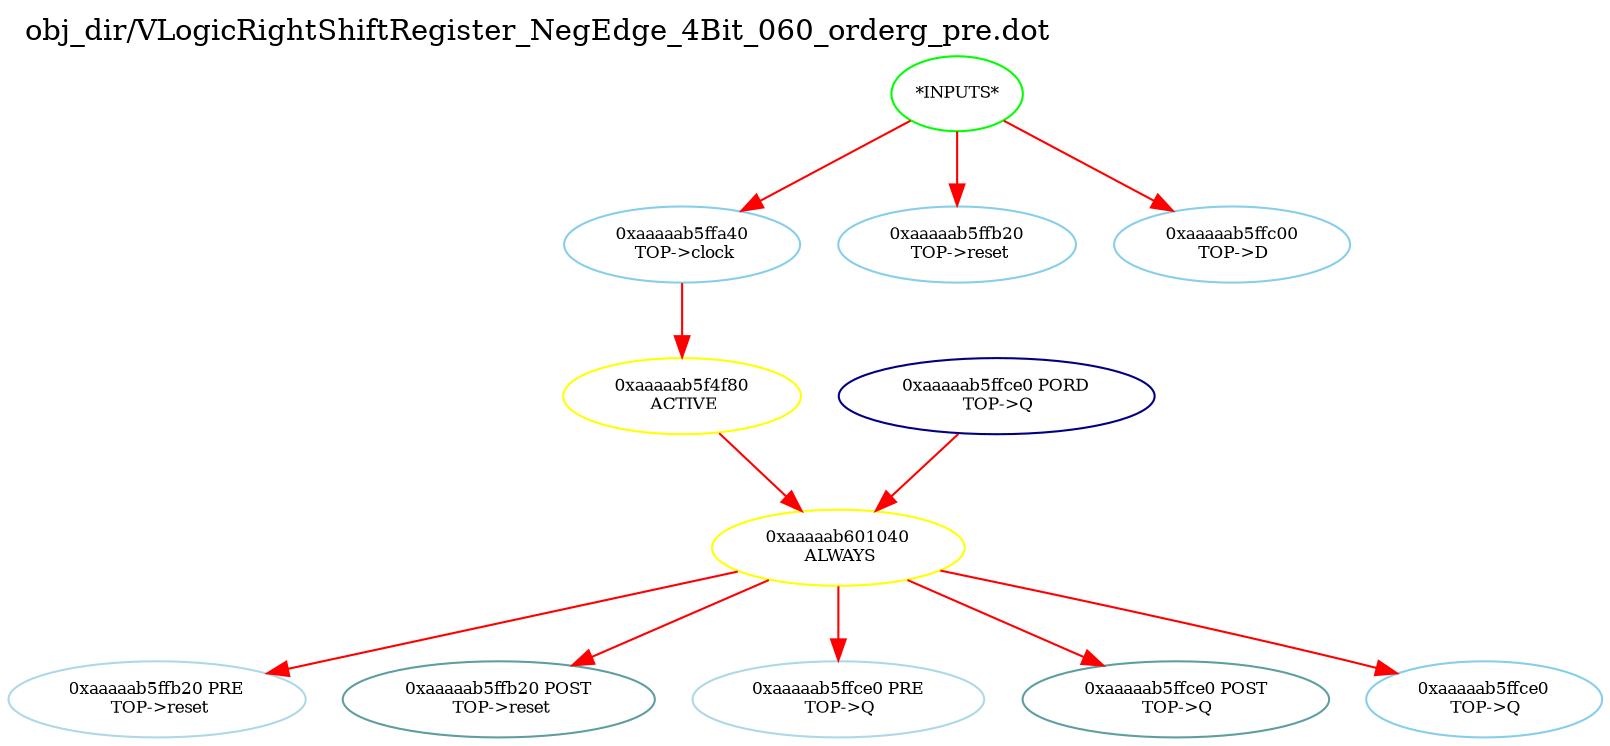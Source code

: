 digraph v3graph {
	graph	[label="obj_dir/VLogicRightShiftRegister_NegEdge_4Bit_060_orderg_pre.dot",
		 labelloc=t, labeljust=l,
		 //size="7.5,10",
		 rankdir=TB];
	n0	[fontsize=8 label="*INPUTS*", color=green];
	n0xaaaaab5ff880_1	[fontsize=8 label="0xaaaaab5ffa40\n TOP->clock", color=skyblue];
	n0xaaaaab5ff880_2	[fontsize=8 label="0xaaaaab5ffb20\n TOP->reset", color=skyblue];
	n0xaaaaab5ff880_3	[fontsize=8 label="0xaaaaab5ffc00\n TOP->D", color=skyblue];
	n0xaaaaab5ff880_4	[fontsize=8 label="0xaaaaab5f4f80\n ACTIVE", color=yellow];
	n0xaaaaab5ff880_5	[fontsize=8 label="0xaaaaab601040\n ALWAYS", color=yellow];
	n0xaaaaab5ff880_6	[fontsize=8 label="0xaaaaab5ffb20 PRE\n TOP->reset", color=lightblue];
	n0xaaaaab5ff880_7	[fontsize=8 label="0xaaaaab5ffb20 POST\n TOP->reset", color=CadetBlue];
	n0xaaaaab5ff880_8	[fontsize=8 label="0xaaaaab5ffce0 PRE\n TOP->Q", color=lightblue];
	n0xaaaaab5ff880_9	[fontsize=8 label="0xaaaaab5ffce0 POST\n TOP->Q", color=CadetBlue];
	n0xaaaaab5ff880_10	[fontsize=8 label="0xaaaaab5ffce0 PORD\n TOP->Q", color=NavyBlue];
	n0xaaaaab5ff880_11	[fontsize=8 label="0xaaaaab5ffce0\n TOP->Q", color=skyblue];
	n0 -> n0xaaaaab5ff880_1 [fontsize=8 label="" weight=1 color=red];
	n0 -> n0xaaaaab5ff880_2 [fontsize=8 label="" weight=1 color=red];
	n0 -> n0xaaaaab5ff880_3 [fontsize=8 label="" weight=1 color=red];
	n0xaaaaab5ff880_1 -> n0xaaaaab5ff880_4 [fontsize=8 label="" weight=8 color=red];
	n0xaaaaab5ff880_4 -> n0xaaaaab5ff880_5 [fontsize=8 label="" weight=32 color=red];
	n0xaaaaab5ff880_5 -> n0xaaaaab5ff880_6 [fontsize=8 label="" weight=32 color=red];
	n0xaaaaab5ff880_5 -> n0xaaaaab5ff880_7 [fontsize=8 label="" weight=2 color=red];
	n0xaaaaab5ff880_5 -> n0xaaaaab5ff880_8 [fontsize=8 label="" weight=32 color=red];
	n0xaaaaab5ff880_5 -> n0xaaaaab5ff880_9 [fontsize=8 label="" weight=2 color=red];
	n0xaaaaab5ff880_5 -> n0xaaaaab5ff880_11 [fontsize=8 label="" weight=32 color=red];
	n0xaaaaab5ff880_10 -> n0xaaaaab5ff880_5 [fontsize=8 label="" weight=32 color=red];
}
